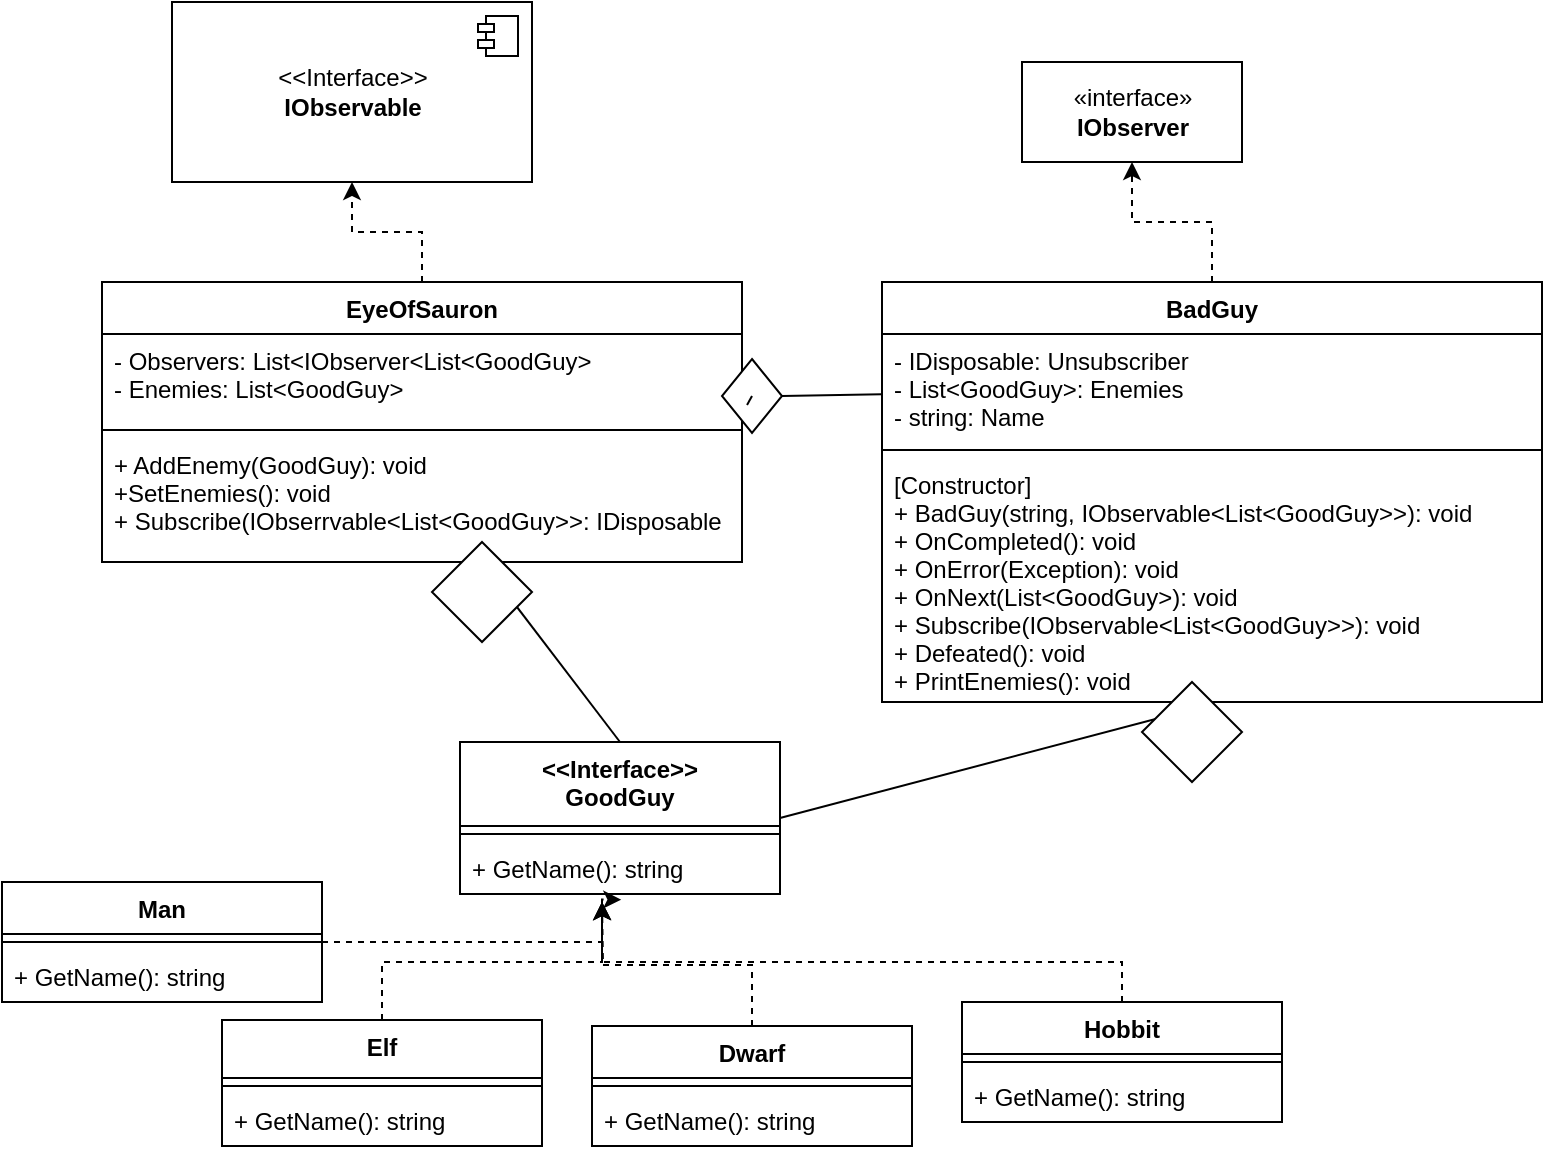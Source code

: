 <mxfile version="12.9.8" type="device"><diagram id="Vz4W9-7jL6HMhBIJ5Xof" name="Page-1"><mxGraphModel dx="865" dy="457" grid="1" gridSize="10" guides="1" tooltips="1" connect="1" arrows="1" fold="1" page="1" pageScale="1" pageWidth="850" pageHeight="1100" math="0" shadow="0"><root><mxCell id="0"/><mxCell id="1" parent="0"/><mxCell id="GkAwPJHA6TkdKLhyWwll-9" style="edgeStyle=orthogonalEdgeStyle;rounded=0;orthogonalLoop=1;jettySize=auto;html=1;entryX=0.5;entryY=1;entryDx=0;entryDy=0;dashed=1;" edge="1" parent="1" source="GkAwPJHA6TkdKLhyWwll-1" target="GkAwPJHA6TkdKLhyWwll-7"><mxGeometry relative="1" as="geometry"/></mxCell><mxCell id="GkAwPJHA6TkdKLhyWwll-1" value="EyeOfSauron" style="swimlane;fontStyle=1;align=center;verticalAlign=top;childLayout=stackLayout;horizontal=1;startSize=26;horizontalStack=0;resizeParent=1;resizeParentMax=0;resizeLast=0;collapsible=1;marginBottom=0;" vertex="1" parent="1"><mxGeometry x="120" y="150" width="320" height="140" as="geometry"/></mxCell><mxCell id="GkAwPJHA6TkdKLhyWwll-2" value="- Observers: List&lt;IObserver&lt;List&lt;GoodGuy&gt;&#10;- Enemies: List&lt;GoodGuy&gt;" style="text;strokeColor=none;fillColor=none;align=left;verticalAlign=top;spacingLeft=4;spacingRight=4;overflow=hidden;rotatable=0;points=[[0,0.5],[1,0.5]];portConstraint=eastwest;" vertex="1" parent="GkAwPJHA6TkdKLhyWwll-1"><mxGeometry y="26" width="320" height="44" as="geometry"/></mxCell><mxCell id="GkAwPJHA6TkdKLhyWwll-3" value="" style="line;strokeWidth=1;fillColor=none;align=left;verticalAlign=middle;spacingTop=-1;spacingLeft=3;spacingRight=3;rotatable=0;labelPosition=right;points=[];portConstraint=eastwest;" vertex="1" parent="GkAwPJHA6TkdKLhyWwll-1"><mxGeometry y="70" width="320" height="8" as="geometry"/></mxCell><mxCell id="GkAwPJHA6TkdKLhyWwll-4" value="+ AddEnemy(GoodGuy): void&#10;+SetEnemies(): void&#10;+ Subscribe(IObserrvable&lt;List&lt;GoodGuy&gt;&gt;: IDisposable" style="text;strokeColor=none;fillColor=none;align=left;verticalAlign=top;spacingLeft=4;spacingRight=4;overflow=hidden;rotatable=0;points=[[0,0.5],[1,0.5]];portConstraint=eastwest;" vertex="1" parent="GkAwPJHA6TkdKLhyWwll-1"><mxGeometry y="78" width="320" height="62" as="geometry"/></mxCell><mxCell id="GkAwPJHA6TkdKLhyWwll-7" value="&amp;lt;&amp;lt;Interface&amp;gt;&amp;gt;&lt;br&gt;&lt;b&gt;IObservable&lt;/b&gt;" style="html=1;dropTarget=0;" vertex="1" parent="1"><mxGeometry x="155" y="10" width="180" height="90" as="geometry"/></mxCell><mxCell id="GkAwPJHA6TkdKLhyWwll-8" value="" style="shape=component;jettyWidth=8;jettyHeight=4;" vertex="1" parent="GkAwPJHA6TkdKLhyWwll-7"><mxGeometry x="1" width="20" height="20" relative="1" as="geometry"><mxPoint x="-27" y="7" as="offset"/></mxGeometry></mxCell><mxCell id="GkAwPJHA6TkdKLhyWwll-20" style="edgeStyle=orthogonalEdgeStyle;rounded=0;orthogonalLoop=1;jettySize=auto;html=1;dashed=1;" edge="1" parent="1" source="GkAwPJHA6TkdKLhyWwll-10" target="GkAwPJHA6TkdKLhyWwll-19"><mxGeometry relative="1" as="geometry"/></mxCell><mxCell id="GkAwPJHA6TkdKLhyWwll-16" value="" style="endArrow=none;html=1;exitX=1;exitY=0.5;exitDx=0;exitDy=0;" edge="1" parent="1" source="GkAwPJHA6TkdKLhyWwll-17" target="GkAwPJHA6TkdKLhyWwll-11"><mxGeometry width="50" height="50" relative="1" as="geometry"><mxPoint x="442.52" y="211.508" as="sourcePoint"/><mxPoint x="539" y="349" as="targetPoint"/></mxGeometry></mxCell><mxCell id="GkAwPJHA6TkdKLhyWwll-17" value="" style="rhombus;whiteSpace=wrap;html=1;" vertex="1" parent="1"><mxGeometry x="430" y="188.5" width="30" height="37" as="geometry"/></mxCell><mxCell id="GkAwPJHA6TkdKLhyWwll-18" value="" style="endArrow=none;html=1;exitX=1.011;exitY=0.807;exitDx=0;exitDy=0;exitPerimeter=0;" edge="1" parent="1" target="GkAwPJHA6TkdKLhyWwll-17"><mxGeometry width="50" height="50" relative="1" as="geometry"><mxPoint x="442.52" y="211.508" as="sourcePoint"/><mxPoint x="570" y="206.281" as="targetPoint"/></mxGeometry></mxCell><mxCell id="GkAwPJHA6TkdKLhyWwll-19" value="«interface»&lt;br&gt;&lt;b&gt;IObserver&lt;/b&gt;" style="html=1;" vertex="1" parent="1"><mxGeometry x="580" y="40" width="110" height="50" as="geometry"/></mxCell><mxCell id="GkAwPJHA6TkdKLhyWwll-10" value="BadGuy" style="swimlane;fontStyle=1;align=center;verticalAlign=top;childLayout=stackLayout;horizontal=1;startSize=26;horizontalStack=0;resizeParent=1;resizeParentMax=0;resizeLast=0;collapsible=1;marginBottom=0;" vertex="1" parent="1"><mxGeometry x="510" y="150" width="330" height="210" as="geometry"/></mxCell><mxCell id="GkAwPJHA6TkdKLhyWwll-11" value="- IDisposable: Unsubscriber&#10;- List&lt;GoodGuy&gt;: Enemies&#10;- string: Name" style="text;strokeColor=none;fillColor=none;align=left;verticalAlign=top;spacingLeft=4;spacingRight=4;overflow=hidden;rotatable=0;points=[[0,0.5],[1,0.5]];portConstraint=eastwest;" vertex="1" parent="GkAwPJHA6TkdKLhyWwll-10"><mxGeometry y="26" width="330" height="54" as="geometry"/></mxCell><mxCell id="GkAwPJHA6TkdKLhyWwll-12" value="" style="line;strokeWidth=1;fillColor=none;align=left;verticalAlign=middle;spacingTop=-1;spacingLeft=3;spacingRight=3;rotatable=0;labelPosition=right;points=[];portConstraint=eastwest;" vertex="1" parent="GkAwPJHA6TkdKLhyWwll-10"><mxGeometry y="80" width="330" height="8" as="geometry"/></mxCell><mxCell id="GkAwPJHA6TkdKLhyWwll-13" value="[Constructor]&#10;+ BadGuy(string, IObservable&lt;List&lt;GoodGuy&gt;&gt;): void &#10;+ OnCompleted(): void&#10;+ OnError(Exception): void&#10;+ OnNext(List&lt;GoodGuy&gt;): void&#10;+ Subscribe(IObservable&lt;List&lt;GoodGuy&gt;&gt;): void&#10;+ Defeated(): void&#10;+ PrintEnemies(): void" style="text;strokeColor=none;fillColor=none;align=left;verticalAlign=top;spacingLeft=4;spacingRight=4;overflow=hidden;rotatable=0;points=[[0,0.5],[1,0.5]];portConstraint=eastwest;" vertex="1" parent="GkAwPJHA6TkdKLhyWwll-10"><mxGeometry y="88" width="330" height="122" as="geometry"/></mxCell><mxCell id="GkAwPJHA6TkdKLhyWwll-23" value="&lt;&lt;Interface&gt;&gt;&#10;GoodGuy" style="swimlane;fontStyle=1;align=center;verticalAlign=top;childLayout=stackLayout;horizontal=1;startSize=42;horizontalStack=0;resizeParent=1;resizeParentMax=0;resizeLast=0;collapsible=1;marginBottom=0;" vertex="1" parent="1"><mxGeometry x="299" y="380" width="160" height="76" as="geometry"/></mxCell><mxCell id="GkAwPJHA6TkdKLhyWwll-25" value="" style="line;strokeWidth=1;fillColor=none;align=left;verticalAlign=middle;spacingTop=-1;spacingLeft=3;spacingRight=3;rotatable=0;labelPosition=right;points=[];portConstraint=eastwest;" vertex="1" parent="GkAwPJHA6TkdKLhyWwll-23"><mxGeometry y="42" width="160" height="8" as="geometry"/></mxCell><mxCell id="GkAwPJHA6TkdKLhyWwll-26" value="+ GetName(): string" style="text;strokeColor=none;fillColor=none;align=left;verticalAlign=top;spacingLeft=4;spacingRight=4;overflow=hidden;rotatable=0;points=[[0,0.5],[1,0.5]];portConstraint=eastwest;" vertex="1" parent="GkAwPJHA6TkdKLhyWwll-23"><mxGeometry y="50" width="160" height="26" as="geometry"/></mxCell><mxCell id="GkAwPJHA6TkdKLhyWwll-41" style="edgeStyle=orthogonalEdgeStyle;rounded=0;orthogonalLoop=1;jettySize=auto;html=1;dashed=1;" edge="1" parent="1" source="GkAwPJHA6TkdKLhyWwll-27"><mxGeometry relative="1" as="geometry"><mxPoint x="370" y="460" as="targetPoint"/><Array as="points"><mxPoint x="370" y="480"/></Array></mxGeometry></mxCell><mxCell id="GkAwPJHA6TkdKLhyWwll-27" value="Man" style="swimlane;fontStyle=1;align=center;verticalAlign=top;childLayout=stackLayout;horizontal=1;startSize=26;horizontalStack=0;resizeParent=1;resizeParentMax=0;resizeLast=0;collapsible=1;marginBottom=0;" vertex="1" parent="1"><mxGeometry x="70" y="450" width="160" height="60" as="geometry"/></mxCell><mxCell id="GkAwPJHA6TkdKLhyWwll-29" value="" style="line;strokeWidth=1;fillColor=none;align=left;verticalAlign=middle;spacingTop=-1;spacingLeft=3;spacingRight=3;rotatable=0;labelPosition=right;points=[];portConstraint=eastwest;" vertex="1" parent="GkAwPJHA6TkdKLhyWwll-27"><mxGeometry y="26" width="160" height="8" as="geometry"/></mxCell><mxCell id="GkAwPJHA6TkdKLhyWwll-30" value="+ GetName(): string" style="text;strokeColor=none;fillColor=none;align=left;verticalAlign=top;spacingLeft=4;spacingRight=4;overflow=hidden;rotatable=0;points=[[0,0.5],[1,0.5]];portConstraint=eastwest;" vertex="1" parent="GkAwPJHA6TkdKLhyWwll-27"><mxGeometry y="34" width="160" height="26" as="geometry"/></mxCell><mxCell id="GkAwPJHA6TkdKLhyWwll-42" style="edgeStyle=orthogonalEdgeStyle;rounded=0;orthogonalLoop=1;jettySize=auto;html=1;entryX=0.504;entryY=1.109;entryDx=0;entryDy=0;entryPerimeter=0;dashed=1;" edge="1" parent="1" source="GkAwPJHA6TkdKLhyWwll-32" target="GkAwPJHA6TkdKLhyWwll-26"><mxGeometry relative="1" as="geometry"><Array as="points"><mxPoint x="260" y="490"/><mxPoint x="370" y="490"/><mxPoint x="370" y="459"/></Array></mxGeometry></mxCell><mxCell id="GkAwPJHA6TkdKLhyWwll-32" value="Elf" style="swimlane;fontStyle=1;align=center;verticalAlign=top;childLayout=stackLayout;horizontal=1;startSize=29;horizontalStack=0;resizeParent=1;resizeParentMax=0;resizeLast=0;collapsible=1;marginBottom=0;" vertex="1" parent="1"><mxGeometry x="180" y="519" width="160" height="63" as="geometry"/></mxCell><mxCell id="GkAwPJHA6TkdKLhyWwll-33" value="" style="line;strokeWidth=1;fillColor=none;align=left;verticalAlign=middle;spacingTop=-1;spacingLeft=3;spacingRight=3;rotatable=0;labelPosition=right;points=[];portConstraint=eastwest;" vertex="1" parent="GkAwPJHA6TkdKLhyWwll-32"><mxGeometry y="29" width="160" height="8" as="geometry"/></mxCell><mxCell id="GkAwPJHA6TkdKLhyWwll-34" value="+ GetName(): string" style="text;strokeColor=none;fillColor=none;align=left;verticalAlign=top;spacingLeft=4;spacingRight=4;overflow=hidden;rotatable=0;points=[[0,0.5],[1,0.5]];portConstraint=eastwest;" vertex="1" parent="GkAwPJHA6TkdKLhyWwll-32"><mxGeometry y="37" width="160" height="26" as="geometry"/></mxCell><mxCell id="GkAwPJHA6TkdKLhyWwll-43" style="edgeStyle=orthogonalEdgeStyle;rounded=0;orthogonalLoop=1;jettySize=auto;html=1;dashed=1;" edge="1" parent="1" source="GkAwPJHA6TkdKLhyWwll-35"><mxGeometry relative="1" as="geometry"><mxPoint x="370" y="460.0" as="targetPoint"/></mxGeometry></mxCell><mxCell id="GkAwPJHA6TkdKLhyWwll-35" value="Dwarf" style="swimlane;fontStyle=1;align=center;verticalAlign=top;childLayout=stackLayout;horizontal=1;startSize=26;horizontalStack=0;resizeParent=1;resizeParentMax=0;resizeLast=0;collapsible=1;marginBottom=0;" vertex="1" parent="1"><mxGeometry x="365" y="522" width="160" height="60" as="geometry"/></mxCell><mxCell id="GkAwPJHA6TkdKLhyWwll-36" value="" style="line;strokeWidth=1;fillColor=none;align=left;verticalAlign=middle;spacingTop=-1;spacingLeft=3;spacingRight=3;rotatable=0;labelPosition=right;points=[];portConstraint=eastwest;" vertex="1" parent="GkAwPJHA6TkdKLhyWwll-35"><mxGeometry y="26" width="160" height="8" as="geometry"/></mxCell><mxCell id="GkAwPJHA6TkdKLhyWwll-37" value="+ GetName(): string" style="text;strokeColor=none;fillColor=none;align=left;verticalAlign=top;spacingLeft=4;spacingRight=4;overflow=hidden;rotatable=0;points=[[0,0.5],[1,0.5]];portConstraint=eastwest;" vertex="1" parent="GkAwPJHA6TkdKLhyWwll-35"><mxGeometry y="34" width="160" height="26" as="geometry"/></mxCell><mxCell id="GkAwPJHA6TkdKLhyWwll-44" style="edgeStyle=orthogonalEdgeStyle;rounded=0;orthogonalLoop=1;jettySize=auto;html=1;dashed=1;" edge="1" parent="1" source="GkAwPJHA6TkdKLhyWwll-38"><mxGeometry relative="1" as="geometry"><mxPoint x="370" y="460.0" as="targetPoint"/><Array as="points"><mxPoint x="630" y="490"/><mxPoint x="370" y="490"/></Array></mxGeometry></mxCell><mxCell id="GkAwPJHA6TkdKLhyWwll-38" value="Hobbit" style="swimlane;fontStyle=1;align=center;verticalAlign=top;childLayout=stackLayout;horizontal=1;startSize=26;horizontalStack=0;resizeParent=1;resizeParentMax=0;resizeLast=0;collapsible=1;marginBottom=0;" vertex="1" parent="1"><mxGeometry x="550" y="510" width="160" height="60" as="geometry"/></mxCell><mxCell id="GkAwPJHA6TkdKLhyWwll-39" value="" style="line;strokeWidth=1;fillColor=none;align=left;verticalAlign=middle;spacingTop=-1;spacingLeft=3;spacingRight=3;rotatable=0;labelPosition=right;points=[];portConstraint=eastwest;" vertex="1" parent="GkAwPJHA6TkdKLhyWwll-38"><mxGeometry y="26" width="160" height="8" as="geometry"/></mxCell><mxCell id="GkAwPJHA6TkdKLhyWwll-40" value="+ GetName(): string" style="text;strokeColor=none;fillColor=none;align=left;verticalAlign=top;spacingLeft=4;spacingRight=4;overflow=hidden;rotatable=0;points=[[0,0.5],[1,0.5]];portConstraint=eastwest;" vertex="1" parent="GkAwPJHA6TkdKLhyWwll-38"><mxGeometry y="34" width="160" height="26" as="geometry"/></mxCell><mxCell id="GkAwPJHA6TkdKLhyWwll-45" value="" style="endArrow=none;html=1;exitX=0.603;exitY=1.056;exitDx=0;exitDy=0;exitPerimeter=0;entryX=0.5;entryY=0;entryDx=0;entryDy=0;" edge="1" parent="1" source="GkAwPJHA6TkdKLhyWwll-4" target="GkAwPJHA6TkdKLhyWwll-23"><mxGeometry width="50" height="50" relative="1" as="geometry"><mxPoint x="340" y="290" as="sourcePoint"/><mxPoint x="370" y="370" as="targetPoint"/><Array as="points"/></mxGeometry></mxCell><mxCell id="GkAwPJHA6TkdKLhyWwll-47" value="" style="endArrow=none;html=1;entryX=0.472;entryY=1.029;entryDx=0;entryDy=0;entryPerimeter=0;exitX=1;exitY=0.5;exitDx=0;exitDy=0;" edge="1" parent="1" source="GkAwPJHA6TkdKLhyWwll-23" target="GkAwPJHA6TkdKLhyWwll-13"><mxGeometry width="50" height="50" relative="1" as="geometry"><mxPoint x="340" y="290" as="sourcePoint"/><mxPoint x="390" y="240" as="targetPoint"/></mxGeometry></mxCell><mxCell id="GkAwPJHA6TkdKLhyWwll-48" value="" style="rhombus;whiteSpace=wrap;html=1;" vertex="1" parent="1"><mxGeometry x="285" y="280" width="50" height="50" as="geometry"/></mxCell><mxCell id="GkAwPJHA6TkdKLhyWwll-49" value="" style="rhombus;whiteSpace=wrap;html=1;" vertex="1" parent="1"><mxGeometry x="640" y="350" width="50" height="50" as="geometry"/></mxCell></root></mxGraphModel></diagram></mxfile>